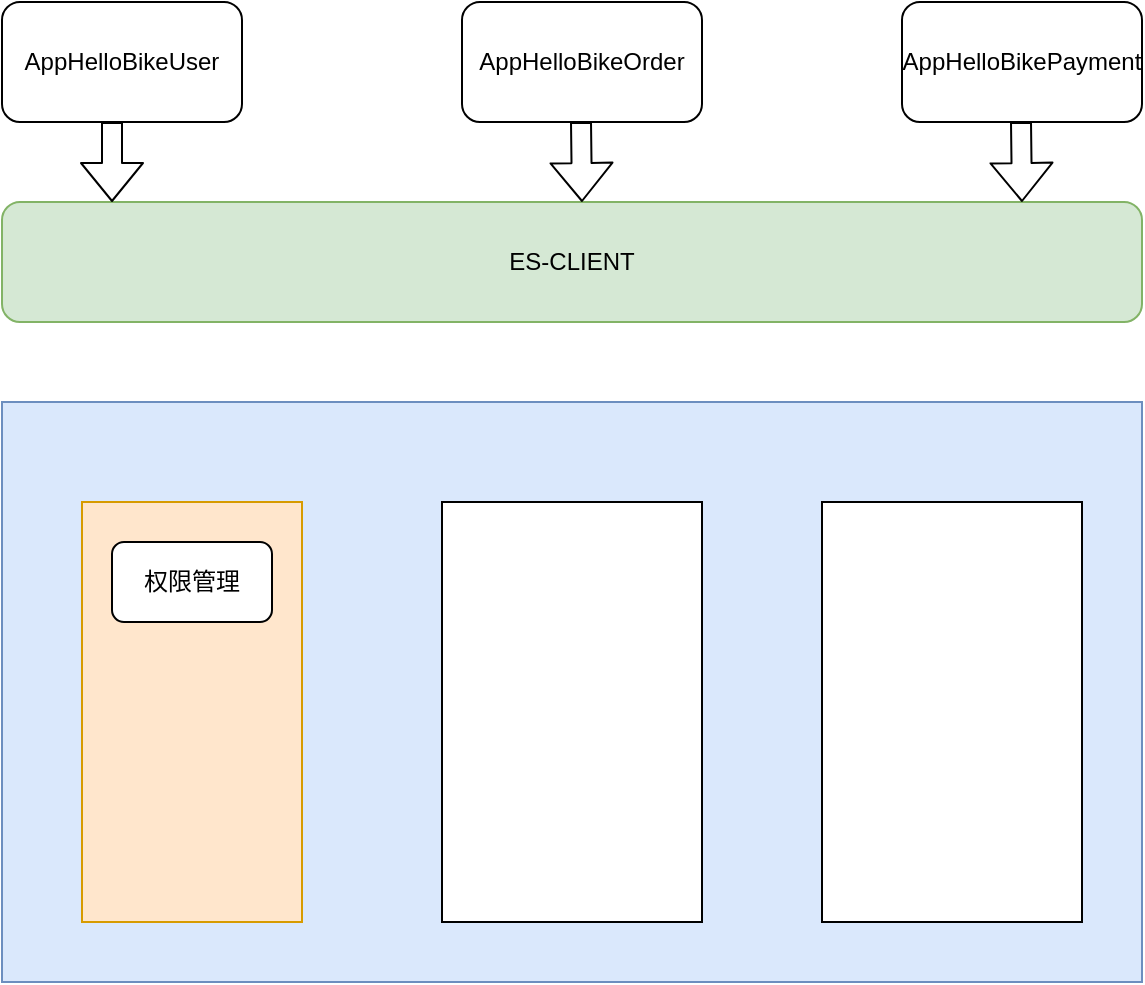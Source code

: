 <mxfile version="12.7.4" type="github">
  <diagram id="kvuolwtk9OOCn_3RF2M_" name="第 1 页">
    <mxGraphModel dx="946" dy="512" grid="1" gridSize="10" guides="1" tooltips="1" connect="1" arrows="1" fold="1" page="1" pageScale="1" pageWidth="827" pageHeight="1169" math="0" shadow="0">
      <root>
        <mxCell id="0" />
        <mxCell id="1" parent="0" />
        <mxCell id="WMp-n1UvFVCV1KFQ41O--1" value="AppHelloBikeUser" style="rounded=1;whiteSpace=wrap;html=1;" vertex="1" parent="1">
          <mxGeometry x="110" y="90" width="120" height="60" as="geometry" />
        </mxCell>
        <mxCell id="WMp-n1UvFVCV1KFQ41O--2" value="&lt;span style=&quot;white-space: normal&quot;&gt;AppHelloBikeOrder&lt;/span&gt;" style="rounded=1;whiteSpace=wrap;html=1;" vertex="1" parent="1">
          <mxGeometry x="340" y="90" width="120" height="60" as="geometry" />
        </mxCell>
        <mxCell id="WMp-n1UvFVCV1KFQ41O--3" value="&lt;span style=&quot;white-space: normal&quot;&gt;AppHelloBikePayment&lt;/span&gt;" style="rounded=1;whiteSpace=wrap;html=1;" vertex="1" parent="1">
          <mxGeometry x="560" y="90" width="120" height="60" as="geometry" />
        </mxCell>
        <mxCell id="WMp-n1UvFVCV1KFQ41O--4" value="&lt;div&gt;&lt;span&gt;ES-CLIENT&lt;/span&gt;&lt;/div&gt;" style="rounded=1;whiteSpace=wrap;html=1;fillColor=#d5e8d4;strokeColor=#82b366;align=center;" vertex="1" parent="1">
          <mxGeometry x="110" y="190" width="570" height="60" as="geometry" />
        </mxCell>
        <mxCell id="WMp-n1UvFVCV1KFQ41O--6" value="" style="rounded=0;whiteSpace=wrap;html=1;fillColor=#dae8fc;strokeColor=#6c8ebf;" vertex="1" parent="1">
          <mxGeometry x="110" y="290" width="570" height="290" as="geometry" />
        </mxCell>
        <mxCell id="WMp-n1UvFVCV1KFQ41O--12" value="" style="rounded=0;whiteSpace=wrap;html=1;fillColor=#ffe6cc;strokeColor=#d79b00;" vertex="1" parent="1">
          <mxGeometry x="150" y="340" width="110" height="210" as="geometry" />
        </mxCell>
        <mxCell id="WMp-n1UvFVCV1KFQ41O--13" value="" style="rounded=0;whiteSpace=wrap;html=1;" vertex="1" parent="1">
          <mxGeometry x="330" y="340" width="130" height="210" as="geometry" />
        </mxCell>
        <mxCell id="WMp-n1UvFVCV1KFQ41O--14" value="" style="rounded=0;whiteSpace=wrap;html=1;" vertex="1" parent="1">
          <mxGeometry x="520" y="340" width="130" height="210" as="geometry" />
        </mxCell>
        <mxCell id="WMp-n1UvFVCV1KFQ41O--16" value="权限管理" style="rounded=1;whiteSpace=wrap;html=1;" vertex="1" parent="1">
          <mxGeometry x="165" y="360" width="80" height="40" as="geometry" />
        </mxCell>
        <mxCell id="WMp-n1UvFVCV1KFQ41O--17" value="" style="shape=flexArrow;endArrow=classic;html=1;" edge="1" parent="1">
          <mxGeometry width="50" height="50" relative="1" as="geometry">
            <mxPoint x="165" y="150" as="sourcePoint" />
            <mxPoint x="165" y="190" as="targetPoint" />
          </mxGeometry>
        </mxCell>
        <mxCell id="WMp-n1UvFVCV1KFQ41O--18" value="" style="shape=flexArrow;endArrow=classic;html=1;" edge="1" parent="1">
          <mxGeometry width="50" height="50" relative="1" as="geometry">
            <mxPoint x="399.5" y="150" as="sourcePoint" />
            <mxPoint x="400" y="190" as="targetPoint" />
          </mxGeometry>
        </mxCell>
        <mxCell id="WMp-n1UvFVCV1KFQ41O--19" value="" style="shape=flexArrow;endArrow=classic;html=1;" edge="1" parent="1">
          <mxGeometry width="50" height="50" relative="1" as="geometry">
            <mxPoint x="619.5" y="150" as="sourcePoint" />
            <mxPoint x="620" y="190" as="targetPoint" />
          </mxGeometry>
        </mxCell>
      </root>
    </mxGraphModel>
  </diagram>
</mxfile>
